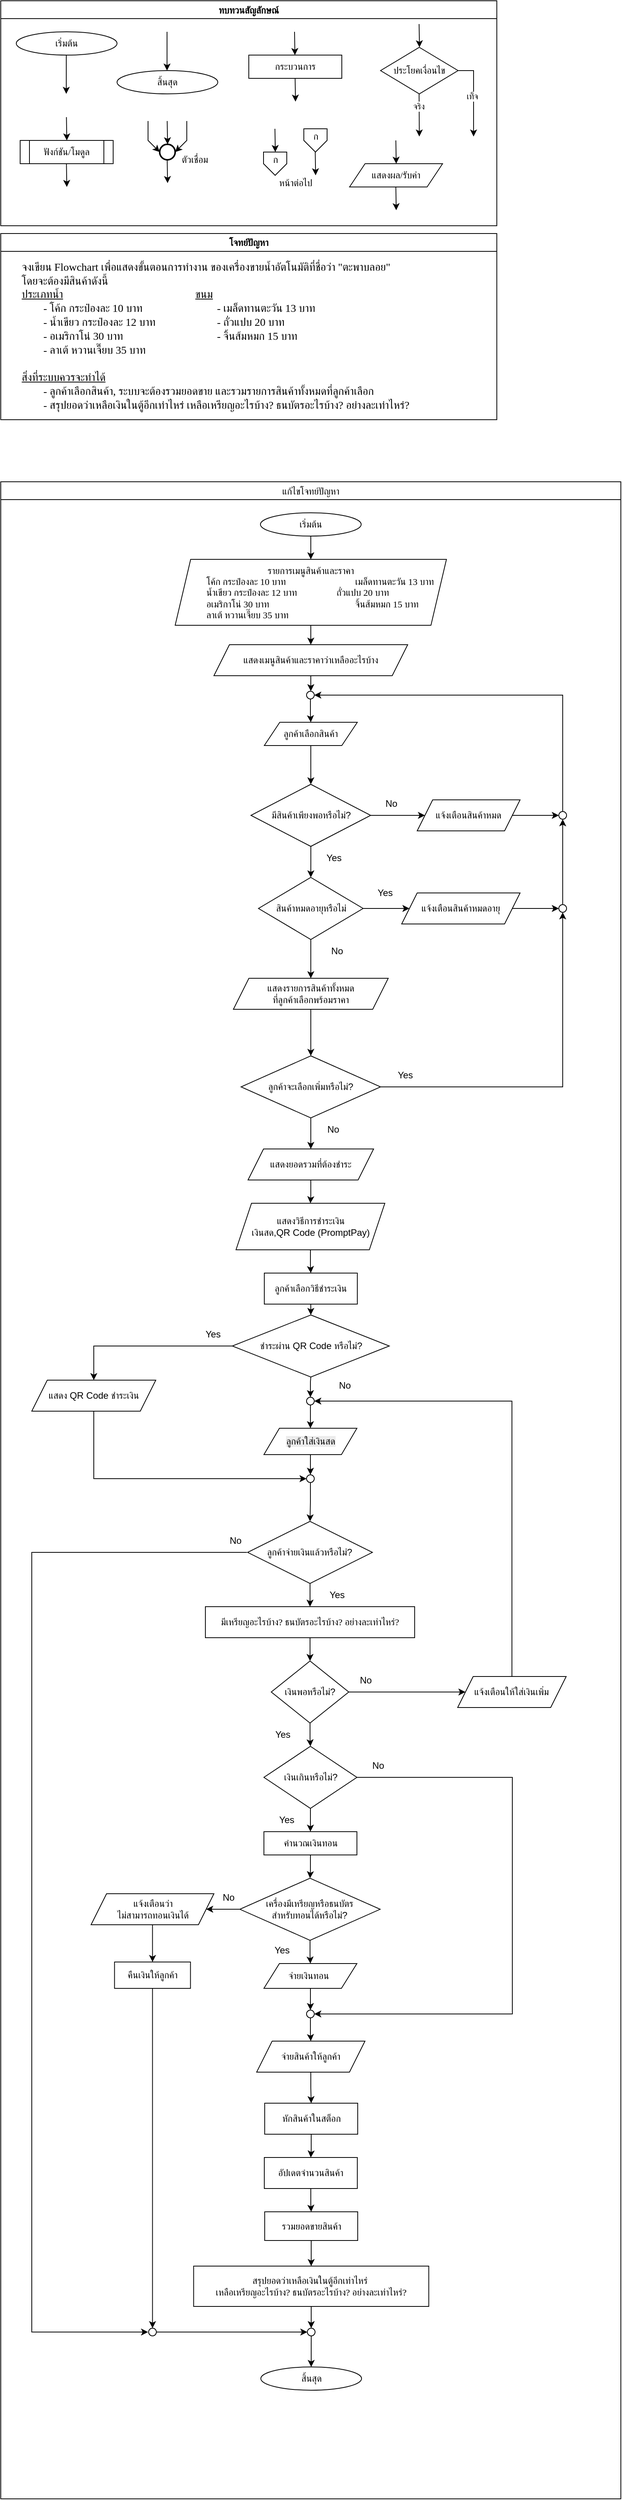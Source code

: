 <mxfile version="28.0.6">
  <diagram id="C5RBs43oDa-KdzZeNtuy" name="Page-1">
    <mxGraphModel dx="1021" dy="107" grid="1" gridSize="10" guides="1" tooltips="1" connect="1" arrows="1" fold="1" page="1" pageScale="1" pageWidth="827" pageHeight="1169" math="0" shadow="0">
      <root>
        <mxCell id="WIyWlLk6GJQsqaUBKTNV-0" />
        <mxCell id="WIyWlLk6GJQsqaUBKTNV-1" parent="WIyWlLk6GJQsqaUBKTNV-0" />
        <mxCell id="M7CGMbNuYNeq0SnUNNgH-6" value="ทบทวนสัญลักษณ์" style="swimlane;fontFamily=Sarabun;fontSource=https%3A%2F%2Ffonts.googleapis.com%2Fcss%3Ffamily%3DSarabun;" parent="WIyWlLk6GJQsqaUBKTNV-1" vertex="1">
          <mxGeometry x="-720" y="20" width="640" height="290" as="geometry" />
        </mxCell>
        <mxCell id="M7CGMbNuYNeq0SnUNNgH-2" value="&lt;font data-font-src=&quot;https://fonts.googleapis.com/css?family=Sarabun&quot; face=&quot;Sarabun&quot;&gt;เริ่มต้น&lt;/font&gt;" style="ellipse;whiteSpace=wrap;html=1;" parent="M7CGMbNuYNeq0SnUNNgH-6" vertex="1">
          <mxGeometry x="20" y="40" width="130" height="30" as="geometry" />
        </mxCell>
        <mxCell id="M7CGMbNuYNeq0SnUNNgH-5" value="" style="endArrow=classic;html=1;rounded=0;" parent="M7CGMbNuYNeq0SnUNNgH-6" edge="1">
          <mxGeometry width="50" height="50" relative="1" as="geometry">
            <mxPoint x="84.5" y="70" as="sourcePoint" />
            <mxPoint x="84.5" y="120" as="targetPoint" />
          </mxGeometry>
        </mxCell>
        <mxCell id="M7CGMbNuYNeq0SnUNNgH-3" value="&lt;font face=&quot;Sarabun&quot;&gt;สิ้นสุด&lt;/font&gt;" style="ellipse;whiteSpace=wrap;html=1;" parent="M7CGMbNuYNeq0SnUNNgH-6" vertex="1">
          <mxGeometry x="150" y="90" width="130" height="30" as="geometry" />
        </mxCell>
        <mxCell id="M7CGMbNuYNeq0SnUNNgH-4" value="" style="endArrow=classic;html=1;rounded=0;" parent="M7CGMbNuYNeq0SnUNNgH-6" edge="1">
          <mxGeometry width="50" height="50" relative="1" as="geometry">
            <mxPoint x="214.5" y="40" as="sourcePoint" />
            <mxPoint x="214.5" y="90" as="targetPoint" />
          </mxGeometry>
        </mxCell>
        <mxCell id="mvioNwK95yMqdUQ73LqQ-0" value="กระบวนการ" style="rounded=0;whiteSpace=wrap;html=1;fontFamily=Sarabun;fontSource=https%3A%2F%2Ffonts.googleapis.com%2Fcss%3Ffamily%3DSarabun;" parent="M7CGMbNuYNeq0SnUNNgH-6" vertex="1">
          <mxGeometry x="320" y="70" width="120" height="30" as="geometry" />
        </mxCell>
        <mxCell id="mvioNwK95yMqdUQ73LqQ-1" value="" style="endArrow=classic;html=1;rounded=0;" parent="M7CGMbNuYNeq0SnUNNgH-6" edge="1">
          <mxGeometry width="50" height="50" relative="1" as="geometry">
            <mxPoint x="379" y="40" as="sourcePoint" />
            <mxPoint x="379.5" y="70" as="targetPoint" />
          </mxGeometry>
        </mxCell>
        <mxCell id="mvioNwK95yMqdUQ73LqQ-2" value="" style="endArrow=classic;html=1;rounded=0;" parent="M7CGMbNuYNeq0SnUNNgH-6" edge="1">
          <mxGeometry width="50" height="50" relative="1" as="geometry">
            <mxPoint x="379.75" y="100" as="sourcePoint" />
            <mxPoint x="380.25" y="130" as="targetPoint" />
          </mxGeometry>
        </mxCell>
        <mxCell id="mvioNwK95yMqdUQ73LqQ-3" value="ประโยคเงื่อนไข" style="rhombus;whiteSpace=wrap;html=1;fontFamily=Sarabun;fontSource=https%3A%2F%2Ffonts.googleapis.com%2Fcss%3Ffamily%3DSarabun;" parent="M7CGMbNuYNeq0SnUNNgH-6" vertex="1">
          <mxGeometry x="490" y="60" width="100" height="60" as="geometry" />
        </mxCell>
        <mxCell id="mvioNwK95yMqdUQ73LqQ-4" value="" style="endArrow=classic;html=1;rounded=0;" parent="M7CGMbNuYNeq0SnUNNgH-6" edge="1">
          <mxGeometry width="50" height="50" relative="1" as="geometry">
            <mxPoint x="539.71" y="30" as="sourcePoint" />
            <mxPoint x="540.21" y="60" as="targetPoint" />
          </mxGeometry>
        </mxCell>
        <mxCell id="mvioNwK95yMqdUQ73LqQ-5" value="" style="endArrow=classic;html=1;rounded=0;" parent="M7CGMbNuYNeq0SnUNNgH-6" edge="1">
          <mxGeometry width="50" height="50" relative="1" as="geometry">
            <mxPoint x="539.71" y="120" as="sourcePoint" />
            <mxPoint x="540" y="175" as="targetPoint" />
          </mxGeometry>
        </mxCell>
        <mxCell id="mvioNwK95yMqdUQ73LqQ-7" value="จริง" style="edgeLabel;html=1;align=center;verticalAlign=middle;resizable=0;points=[];fontFamily=Sarabun;fontSource=https%3A%2F%2Ffonts.googleapis.com%2Fcss%3Ffamily%3DSarabun;" parent="mvioNwK95yMqdUQ73LqQ-5" vertex="1" connectable="0">
          <mxGeometry x="-0.414" y="-1" relative="1" as="geometry">
            <mxPoint as="offset" />
          </mxGeometry>
        </mxCell>
        <mxCell id="mvioNwK95yMqdUQ73LqQ-6" value="" style="endArrow=classic;html=1;rounded=0;exitX=1;exitY=0.5;exitDx=0;exitDy=0;" parent="M7CGMbNuYNeq0SnUNNgH-6" source="mvioNwK95yMqdUQ73LqQ-3" edge="1">
          <mxGeometry width="50" height="50" relative="1" as="geometry">
            <mxPoint x="620" y="95" as="sourcePoint" />
            <mxPoint x="610" y="175" as="targetPoint" />
            <Array as="points">
              <mxPoint x="610" y="90" />
            </Array>
          </mxGeometry>
        </mxCell>
        <mxCell id="mvioNwK95yMqdUQ73LqQ-8" value="&lt;font data-font-src=&quot;https://fonts.googleapis.com/css?family=Sarabun&quot; face=&quot;Sarabun&quot;&gt;เท็จ&lt;/font&gt;" style="edgeLabel;html=1;align=center;verticalAlign=middle;resizable=0;points=[];" parent="mvioNwK95yMqdUQ73LqQ-6" vertex="1" connectable="0">
          <mxGeometry x="-0.002" y="-2" relative="1" as="geometry">
            <mxPoint as="offset" />
          </mxGeometry>
        </mxCell>
        <mxCell id="mvioNwK95yMqdUQ73LqQ-9" value="&lt;font data-font-src=&quot;https://fonts.googleapis.com/css?family=Sarabun&quot; face=&quot;Sarabun&quot;&gt;ฟังก์ชัน/โมดูล&lt;/font&gt;" style="shape=process;whiteSpace=wrap;html=1;backgroundOutline=1;" parent="M7CGMbNuYNeq0SnUNNgH-6" vertex="1">
          <mxGeometry x="25" y="180" width="120" height="30" as="geometry" />
        </mxCell>
        <mxCell id="mvioNwK95yMqdUQ73LqQ-11" value="" style="endArrow=classic;html=1;rounded=0;" parent="M7CGMbNuYNeq0SnUNNgH-6" edge="1">
          <mxGeometry width="50" height="50" relative="1" as="geometry">
            <mxPoint x="84.71" y="150" as="sourcePoint" />
            <mxPoint x="85.21" y="180" as="targetPoint" />
          </mxGeometry>
        </mxCell>
        <mxCell id="mvioNwK95yMqdUQ73LqQ-12" value="" style="endArrow=classic;html=1;rounded=0;" parent="M7CGMbNuYNeq0SnUNNgH-6" edge="1">
          <mxGeometry width="50" height="50" relative="1" as="geometry">
            <mxPoint x="84.71" y="210" as="sourcePoint" />
            <mxPoint x="85.21" y="240" as="targetPoint" />
          </mxGeometry>
        </mxCell>
        <mxCell id="mvioNwK95yMqdUQ73LqQ-13" value="" style="strokeWidth=2;html=1;shape=mxgraph.flowchart.start_2;whiteSpace=wrap;" parent="M7CGMbNuYNeq0SnUNNgH-6" vertex="1">
          <mxGeometry x="205" y="185" width="20" height="20" as="geometry" />
        </mxCell>
        <mxCell id="mvioNwK95yMqdUQ73LqQ-16" value="" style="endArrow=classic;html=1;rounded=0;" parent="M7CGMbNuYNeq0SnUNNgH-6" edge="1">
          <mxGeometry width="50" height="50" relative="1" as="geometry">
            <mxPoint x="214.71" y="155" as="sourcePoint" />
            <mxPoint x="215.21" y="185" as="targetPoint" />
          </mxGeometry>
        </mxCell>
        <mxCell id="mvioNwK95yMqdUQ73LqQ-17" value="" style="endArrow=classic;html=1;rounded=0;entryX=0;entryY=0.5;entryDx=0;entryDy=0;entryPerimeter=0;" parent="M7CGMbNuYNeq0SnUNNgH-6" target="mvioNwK95yMqdUQ73LqQ-13" edge="1">
          <mxGeometry width="50" height="50" relative="1" as="geometry">
            <mxPoint x="190.0" y="155" as="sourcePoint" />
            <mxPoint x="190.5" y="185" as="targetPoint" />
            <Array as="points">
              <mxPoint x="190" y="180" />
            </Array>
          </mxGeometry>
        </mxCell>
        <mxCell id="mvioNwK95yMqdUQ73LqQ-18" value="" style="endArrow=classic;html=1;rounded=0;entryX=1;entryY=0.5;entryDx=0;entryDy=0;entryPerimeter=0;" parent="M7CGMbNuYNeq0SnUNNgH-6" target="mvioNwK95yMqdUQ73LqQ-13" edge="1">
          <mxGeometry width="50" height="50" relative="1" as="geometry">
            <mxPoint x="240.0" y="155" as="sourcePoint" />
            <mxPoint x="240.5" y="185" as="targetPoint" />
            <Array as="points">
              <mxPoint x="240" y="180" />
            </Array>
          </mxGeometry>
        </mxCell>
        <mxCell id="mvioNwK95yMqdUQ73LqQ-19" value="" style="endArrow=classic;html=1;rounded=0;" parent="M7CGMbNuYNeq0SnUNNgH-6" edge="1">
          <mxGeometry width="50" height="50" relative="1" as="geometry">
            <mxPoint x="214.71" y="205" as="sourcePoint" />
            <mxPoint x="215.21" y="235" as="targetPoint" />
          </mxGeometry>
        </mxCell>
        <mxCell id="mvioNwK95yMqdUQ73LqQ-20" value="&lt;font data-font-src=&quot;https://fonts.googleapis.com/css?family=Sarabun&quot; face=&quot;Sarabun&quot;&gt;ตัวเชื่อม&lt;/font&gt;" style="text;html=1;align=center;verticalAlign=middle;resizable=0;points=[];autosize=1;strokeColor=none;fillColor=none;" parent="M7CGMbNuYNeq0SnUNNgH-6" vertex="1">
          <mxGeometry x="220" y="190" width="60" height="30" as="geometry" />
        </mxCell>
        <mxCell id="mvioNwK95yMqdUQ73LqQ-25" value="" style="endArrow=classic;html=1;rounded=0;" parent="M7CGMbNuYNeq0SnUNNgH-6" edge="1">
          <mxGeometry width="50" height="50" relative="1" as="geometry">
            <mxPoint x="353.71" y="165" as="sourcePoint" />
            <mxPoint x="354.21" y="195" as="targetPoint" />
          </mxGeometry>
        </mxCell>
        <mxCell id="mvioNwK95yMqdUQ73LqQ-21" value="" style="verticalLabelPosition=bottom;verticalAlign=top;html=1;shape=offPageConnector;rounded=0;size=0.5;" parent="M7CGMbNuYNeq0SnUNNgH-6" vertex="1">
          <mxGeometry x="339" y="195" width="30" height="30" as="geometry" />
        </mxCell>
        <mxCell id="mvioNwK95yMqdUQ73LqQ-26" value="" style="endArrow=classic;html=1;rounded=0;" parent="M7CGMbNuYNeq0SnUNNgH-6" edge="1">
          <mxGeometry width="50" height="50" relative="1" as="geometry">
            <mxPoint x="405.71" y="195" as="sourcePoint" />
            <mxPoint x="406.21" y="225" as="targetPoint" />
          </mxGeometry>
        </mxCell>
        <mxCell id="mvioNwK95yMqdUQ73LqQ-27" value="" style="verticalLabelPosition=bottom;verticalAlign=top;html=1;shape=offPageConnector;rounded=0;size=0.5;" parent="M7CGMbNuYNeq0SnUNNgH-6" vertex="1">
          <mxGeometry x="391" y="165" width="30" height="30" as="geometry" />
        </mxCell>
        <mxCell id="mvioNwK95yMqdUQ73LqQ-28" value="หน้าต่อไป" style="text;html=1;align=center;verticalAlign=middle;resizable=0;points=[];autosize=1;strokeColor=none;fillColor=none;fontFamily=Sarabun;fontSource=https%3A%2F%2Ffonts.googleapis.com%2Fcss%3Ffamily%3DSarabun;" parent="M7CGMbNuYNeq0SnUNNgH-6" vertex="1">
          <mxGeometry x="345" y="220" width="70" height="30" as="geometry" />
        </mxCell>
        <mxCell id="mvioNwK95yMqdUQ73LqQ-29" value="ก" style="text;html=1;align=center;verticalAlign=middle;resizable=0;points=[];autosize=1;strokeColor=none;fillColor=none;fontFamily=Sarabun;fontSource=https%3A%2F%2Ffonts.googleapis.com%2Fcss%3Ffamily%3DSarabun;" parent="M7CGMbNuYNeq0SnUNNgH-6" vertex="1">
          <mxGeometry x="339" y="190" width="30" height="30" as="geometry" />
        </mxCell>
        <mxCell id="mvioNwK95yMqdUQ73LqQ-30" value="ก" style="text;html=1;align=center;verticalAlign=middle;resizable=0;points=[];autosize=1;strokeColor=none;fillColor=none;fontFamily=Sarabun;fontSource=https%3A%2F%2Ffonts.googleapis.com%2Fcss%3Ffamily%3DSarabun;" parent="M7CGMbNuYNeq0SnUNNgH-6" vertex="1">
          <mxGeometry x="391" y="160" width="30" height="30" as="geometry" />
        </mxCell>
        <mxCell id="mvioNwK95yMqdUQ73LqQ-32" value="แสดงผล/รับค่า" style="shape=parallelogram;perimeter=parallelogramPerimeter;whiteSpace=wrap;html=1;fixedSize=1;fontFamily=Sarabun;fontSource=https%3A%2F%2Ffonts.googleapis.com%2Fcss%3Ffamily%3DSarabun;" parent="M7CGMbNuYNeq0SnUNNgH-6" vertex="1">
          <mxGeometry x="450" y="210" width="120" height="30" as="geometry" />
        </mxCell>
        <mxCell id="mvioNwK95yMqdUQ73LqQ-33" value="" style="endArrow=classic;html=1;rounded=0;" parent="M7CGMbNuYNeq0SnUNNgH-6" edge="1">
          <mxGeometry width="50" height="50" relative="1" as="geometry">
            <mxPoint x="509.71" y="180" as="sourcePoint" />
            <mxPoint x="510.21" y="210" as="targetPoint" />
          </mxGeometry>
        </mxCell>
        <mxCell id="mvioNwK95yMqdUQ73LqQ-34" value="" style="endArrow=classic;html=1;rounded=0;" parent="M7CGMbNuYNeq0SnUNNgH-6" edge="1">
          <mxGeometry width="50" height="50" relative="1" as="geometry">
            <mxPoint x="509.71" y="240" as="sourcePoint" />
            <mxPoint x="510.21" y="270" as="targetPoint" />
          </mxGeometry>
        </mxCell>
        <mxCell id="mvioNwK95yMqdUQ73LqQ-36" value="แก้ไขโจทย์ปัญหา" style="swimlane;fontFamily=Sarabun;fontSource=https%3A%2F%2Ffonts.googleapis.com%2Fcss%3Ffamily%3DSarabun;align=center;fontStyle=0" parent="WIyWlLk6GJQsqaUBKTNV-1" vertex="1">
          <mxGeometry x="-720" y="640" width="800" height="2600" as="geometry" />
        </mxCell>
        <mxCell id="YSKUlMTrCHVZmDdGb3bU-21" value="" style="edgeStyle=orthogonalEdgeStyle;rounded=0;orthogonalLoop=1;jettySize=auto;html=1;" edge="1" parent="mvioNwK95yMqdUQ73LqQ-36" source="mvioNwK95yMqdUQ73LqQ-35" target="1H6lGm5cBzu2rJrn3gc6-85">
          <mxGeometry relative="1" as="geometry" />
        </mxCell>
        <mxCell id="mvioNwK95yMqdUQ73LqQ-35" value="&lt;font data-font-src=&quot;https://fonts.googleapis.com/css?family=Sarabun&quot; face=&quot;Sarabun&quot;&gt;เริ่มต้น&lt;/font&gt;" style="ellipse;whiteSpace=wrap;html=1;" parent="mvioNwK95yMqdUQ73LqQ-36" vertex="1">
          <mxGeometry x="335" y="40" width="130" height="30" as="geometry" />
        </mxCell>
        <mxCell id="mvioNwK95yMqdUQ73LqQ-69" value="&lt;font face=&quot;Sarabun&quot;&gt;สิ้นสุด&lt;/font&gt;" style="ellipse;whiteSpace=wrap;html=1;" parent="mvioNwK95yMqdUQ73LqQ-36" vertex="1">
          <mxGeometry x="335.51" y="2430" width="130" height="30" as="geometry" />
        </mxCell>
        <mxCell id="YSKUlMTrCHVZmDdGb3bU-114" value="" style="edgeStyle=orthogonalEdgeStyle;rounded=0;orthogonalLoop=1;jettySize=auto;html=1;" edge="1" parent="mvioNwK95yMqdUQ73LqQ-36" source="1H6lGm5cBzu2rJrn3gc6-22" target="YSKUlMTrCHVZmDdGb3bU-113">
          <mxGeometry relative="1" as="geometry" />
        </mxCell>
        <mxCell id="YSKUlMTrCHVZmDdGb3bU-152" style="edgeStyle=orthogonalEdgeStyle;rounded=0;orthogonalLoop=1;jettySize=auto;html=1;" edge="1" parent="mvioNwK95yMqdUQ73LqQ-36" source="1H6lGm5cBzu2rJrn3gc6-22" target="YSKUlMTrCHVZmDdGb3bU-148">
          <mxGeometry relative="1" as="geometry">
            <mxPoint x="730" y="560" as="targetPoint" />
            <Array as="points">
              <mxPoint x="725" y="780" />
            </Array>
          </mxGeometry>
        </mxCell>
        <mxCell id="1H6lGm5cBzu2rJrn3gc6-22" value="ลูกค้าจะเลือกเพิ่มหรือไม่?" style="rhombus;whiteSpace=wrap;html=1;" parent="mvioNwK95yMqdUQ73LqQ-36" vertex="1">
          <mxGeometry x="310" y="740" width="180" height="80" as="geometry" />
        </mxCell>
        <mxCell id="1H6lGm5cBzu2rJrn3gc6-33" style="edgeStyle=orthogonalEdgeStyle;rounded=0;orthogonalLoop=1;jettySize=auto;html=1;exitX=0.5;exitY=1;exitDx=0;exitDy=0;" parent="mvioNwK95yMqdUQ73LqQ-36" edge="1">
          <mxGeometry relative="1" as="geometry">
            <mxPoint x="297.5" y="795" as="sourcePoint" />
            <mxPoint x="297.5" y="795" as="targetPoint" />
          </mxGeometry>
        </mxCell>
        <mxCell id="YSKUlMTrCHVZmDdGb3bU-22" value="" style="edgeStyle=orthogonalEdgeStyle;rounded=0;orthogonalLoop=1;jettySize=auto;html=1;" edge="1" parent="mvioNwK95yMqdUQ73LqQ-36" source="1H6lGm5cBzu2rJrn3gc6-85" target="YSKUlMTrCHVZmDdGb3bU-20">
          <mxGeometry relative="1" as="geometry" />
        </mxCell>
        <mxCell id="1H6lGm5cBzu2rJrn3gc6-85" value="&lt;div&gt;&lt;span style=&quot;background-color: transparent; color: light-dark(rgb(0, 0, 0), rgb(255, 255, 255));&quot;&gt;รายการเมนูสินค้าและราคา&lt;/span&gt;&lt;/div&gt;&lt;div&gt;&lt;span style=&quot;font-family: Sarabun; text-align: left; white-space: pre;&quot;&gt;&lt;div style=&quot;text-align: justify;&quot;&gt;&lt;span style=&quot;background-color: transparent; color: light-dark(rgb(0, 0, 0), rgb(255, 255, 255));&quot;&gt;&#x9;&lt;/span&gt;&lt;span style=&quot;background-color: transparent; color: light-dark(rgb(0, 0, 0), rgb(255, 255, 255)); white-space-collapse: collapse;&quot;&gt;โค้ก กระป๋องละ 10 บาท&lt;/span&gt;&lt;span style=&quot;background-color: transparent; color: light-dark(rgb(0, 0, 0), rgb(255, 255, 255));&quot;&gt;&#x9;&lt;/span&gt;&lt;span style=&quot;background-color: transparent; color: light-dark(rgb(0, 0, 0), rgb(255, 255, 255));&quot;&gt;&#x9;&lt;/span&gt;&lt;span style=&quot;background-color: transparent; color: light-dark(rgb(0, 0, 0), rgb(255, 255, 255));&quot;&gt;&#x9;&lt;/span&gt;&lt;span style=&quot;background-color: transparent; color: light-dark(rgb(0, 0, 0), rgb(255, 255, 255));&quot;&gt;&#x9;&lt;/span&gt;&lt;span style=&quot;background-color: transparent; color: light-dark(rgb(0, 0, 0), rgb(255, 255, 255)); white-space-collapse: collapse;&quot;&gt;เมล็ดทานตะวัน 13 บาท&lt;/span&gt;&lt;/div&gt;&lt;/span&gt;&lt;span style=&quot;font-family: Sarabun; text-align: left; white-space: pre;&quot;&gt;&lt;div style=&quot;text-align: justify;&quot;&gt;&lt;span style=&quot;background-color: transparent; color: light-dark(rgb(0, 0, 0), rgb(255, 255, 255));&quot;&gt;&#x9;&lt;/span&gt;&lt;span style=&quot;background-color: transparent; color: light-dark(rgb(0, 0, 0), rgb(255, 255, 255)); white-space-collapse: collapse;&quot;&gt;น้ำเขียว กระป๋องละ 12 บาท&lt;/span&gt;&lt;span style=&quot;background-color: transparent; color: light-dark(rgb(0, 0, 0), rgb(255, 255, 255));&quot;&gt;&#x9;&lt;/span&gt;&lt;span style=&quot;background-color: transparent; color: light-dark(rgb(0, 0, 0), rgb(255, 255, 255));&quot;&gt;&#x9;&lt;/span&gt;&lt;span style=&quot;background-color: transparent; color: light-dark(rgb(0, 0, 0), rgb(255, 255, 255));&quot;&gt;&#x9;&lt;/span&gt;&lt;span style=&quot;background-color: transparent; color: light-dark(rgb(0, 0, 0), rgb(255, 255, 255)); white-space-collapse: collapse;&quot;&gt;ถั่วแปบ 20 บาท&lt;/span&gt;&lt;/div&gt;&lt;/span&gt;&lt;span style=&quot;font-family: Sarabun; text-align: left; white-space: pre;&quot;&gt;&lt;div style=&quot;text-align: justify;&quot;&gt;&lt;span style=&quot;background-color: transparent; color: light-dark(rgb(0, 0, 0), rgb(255, 255, 255));&quot;&gt;&#x9;&lt;/span&gt;&lt;span style=&quot;background-color: transparent; color: light-dark(rgb(0, 0, 0), rgb(255, 255, 255)); white-space-collapse: collapse;&quot;&gt;อเมริกาโน่ 30 บาท&lt;/span&gt;&lt;span style=&quot;background-color: transparent; color: light-dark(rgb(0, 0, 0), rgb(255, 255, 255));&quot;&gt;&#x9;&lt;/span&gt;&lt;span style=&quot;background-color: transparent; color: light-dark(rgb(0, 0, 0), rgb(255, 255, 255));&quot;&gt;&#x9;&lt;/span&gt;&lt;span style=&quot;background-color: transparent; color: light-dark(rgb(0, 0, 0), rgb(255, 255, 255));&quot;&gt;&#x9;&lt;/span&gt;&lt;span style=&quot;background-color: transparent; color: light-dark(rgb(0, 0, 0), rgb(255, 255, 255));&quot;&gt;&#x9;&lt;/span&gt;&lt;span style=&quot;background-color: transparent; color: light-dark(rgb(0, 0, 0), rgb(255, 255, 255));&quot;&gt;&#x9;&lt;/span&gt;&lt;span style=&quot;background-color: transparent; color: light-dark(rgb(0, 0, 0), rgb(255, 255, 255)); white-space-collapse: collapse;&quot;&gt;จิ้นส้มหมก 15 บาท&lt;/span&gt;&lt;/div&gt;&lt;/span&gt;&lt;span style=&quot;font-family: Sarabun; text-align: left; white-space: pre;&quot;&gt;&lt;div style=&quot;text-align: justify;&quot;&gt;&lt;span style=&quot;background-color: transparent; color: light-dark(rgb(0, 0, 0), rgb(255, 255, 255));&quot;&gt;&#x9;&lt;/span&gt;&lt;span style=&quot;background-color: transparent; color: light-dark(rgb(0, 0, 0), rgb(255, 255, 255)); white-space-collapse: collapse;&quot;&gt;ลาเต้ หวานเจี๊ยบ 35 บาท&lt;/span&gt;&lt;span style=&quot;background-color: transparent; color: light-dark(rgb(0, 0, 0), rgb(255, 255, 255));&quot;&gt;&#x9;&lt;/span&gt;&lt;/div&gt;&lt;/span&gt;&lt;/div&gt;" style="shape=parallelogram;perimeter=parallelogramPerimeter;whiteSpace=wrap;html=1;fixedSize=1;" parent="mvioNwK95yMqdUQ73LqQ-36" vertex="1">
          <mxGeometry x="225" y="100" width="350" height="85" as="geometry" />
        </mxCell>
        <mxCell id="YSKUlMTrCHVZmDdGb3bU-24" value="" style="edgeStyle=orthogonalEdgeStyle;rounded=0;orthogonalLoop=1;jettySize=auto;html=1;" edge="1" parent="mvioNwK95yMqdUQ73LqQ-36" source="1H6lGm5cBzu2rJrn3gc6-92" target="YSKUlMTrCHVZmDdGb3bU-3">
          <mxGeometry relative="1" as="geometry" />
        </mxCell>
        <mxCell id="1H6lGm5cBzu2rJrn3gc6-92" value="ลูกค้าเลือกสินค้า" style="shape=parallelogram;perimeter=parallelogramPerimeter;whiteSpace=wrap;html=1;fixedSize=1;" parent="mvioNwK95yMqdUQ73LqQ-36" vertex="1">
          <mxGeometry x="340" y="310" width="120" height="30" as="geometry" />
        </mxCell>
        <mxCell id="YSKUlMTrCHVZmDdGb3bU-15" value="" style="edgeStyle=orthogonalEdgeStyle;rounded=0;orthogonalLoop=1;jettySize=auto;html=1;" edge="1" parent="mvioNwK95yMqdUQ73LqQ-36" source="YSKUlMTrCHVZmDdGb3bU-3" target="YSKUlMTrCHVZmDdGb3bU-10">
          <mxGeometry relative="1" as="geometry" />
        </mxCell>
        <mxCell id="YSKUlMTrCHVZmDdGb3bU-39" value="" style="edgeStyle=orthogonalEdgeStyle;rounded=0;orthogonalLoop=1;jettySize=auto;html=1;" edge="1" parent="mvioNwK95yMqdUQ73LqQ-36" source="YSKUlMTrCHVZmDdGb3bU-3" target="YSKUlMTrCHVZmDdGb3bU-28">
          <mxGeometry relative="1" as="geometry" />
        </mxCell>
        <mxCell id="YSKUlMTrCHVZmDdGb3bU-3" value="มีสินค้าเพียงพอหรือไม่?" style="rhombus;whiteSpace=wrap;html=1;" vertex="1" parent="mvioNwK95yMqdUQ73LqQ-36">
          <mxGeometry x="322.75" y="390" width="154.5" height="80" as="geometry" />
        </mxCell>
        <mxCell id="YSKUlMTrCHVZmDdGb3bU-6" value="Yes" style="text;html=1;align=center;verticalAlign=middle;whiteSpace=wrap;rounded=0;" vertex="1" parent="mvioNwK95yMqdUQ73LqQ-36">
          <mxGeometry x="400.01" y="470" width="60" height="30" as="geometry" />
        </mxCell>
        <mxCell id="YSKUlMTrCHVZmDdGb3bU-7" value="No" style="text;html=1;align=center;verticalAlign=middle;whiteSpace=wrap;rounded=0;" vertex="1" parent="mvioNwK95yMqdUQ73LqQ-36">
          <mxGeometry x="474.49" y="400" width="60" height="30" as="geometry" />
        </mxCell>
        <mxCell id="YSKUlMTrCHVZmDdGb3bU-10" value="แจ้งเตือนสินค้าหมด" style="shape=parallelogram;perimeter=parallelogramPerimeter;whiteSpace=wrap;html=1;fixedSize=1;" vertex="1" parent="mvioNwK95yMqdUQ73LqQ-36">
          <mxGeometry x="537.25" y="410" width="132.75" height="40" as="geometry" />
        </mxCell>
        <mxCell id="YSKUlMTrCHVZmDdGb3bU-128" value="" style="edgeStyle=orthogonalEdgeStyle;rounded=0;orthogonalLoop=1;jettySize=auto;html=1;entryX=0.5;entryY=0;entryDx=0;entryDy=0;" edge="1" parent="mvioNwK95yMqdUQ73LqQ-36" source="YSKUlMTrCHVZmDdGb3bU-17" target="1H6lGm5cBzu2rJrn3gc6-92">
          <mxGeometry relative="1" as="geometry" />
        </mxCell>
        <mxCell id="YSKUlMTrCHVZmDdGb3bU-17" value="" style="ellipse;whiteSpace=wrap;html=1;aspect=fixed;" vertex="1" parent="mvioNwK95yMqdUQ73LqQ-36">
          <mxGeometry x="394.49" y="270" width="10" height="10" as="geometry" />
        </mxCell>
        <mxCell id="YSKUlMTrCHVZmDdGb3bU-163" style="edgeStyle=orthogonalEdgeStyle;rounded=0;orthogonalLoop=1;jettySize=auto;html=1;entryX=0.5;entryY=0;entryDx=0;entryDy=0;" edge="1" parent="mvioNwK95yMqdUQ73LqQ-36" source="YSKUlMTrCHVZmDdGb3bU-20" target="YSKUlMTrCHVZmDdGb3bU-17">
          <mxGeometry relative="1" as="geometry" />
        </mxCell>
        <mxCell id="YSKUlMTrCHVZmDdGb3bU-20" value="แสดง&lt;span style=&quot;background-color: transparent; color: light-dark(rgb(0, 0, 0), rgb(255, 255, 255));&quot;&gt;เมนูสินค้าและราคา&lt;/span&gt;ว่าเหลืออะไรบ้าง" style="shape=parallelogram;perimeter=parallelogramPerimeter;whiteSpace=wrap;html=1;fixedSize=1;" vertex="1" parent="mvioNwK95yMqdUQ73LqQ-36">
          <mxGeometry x="275.01" y="210" width="250" height="40" as="geometry" />
        </mxCell>
        <mxCell id="YSKUlMTrCHVZmDdGb3bU-33" value="" style="edgeStyle=orthogonalEdgeStyle;rounded=0;orthogonalLoop=1;jettySize=auto;html=1;" edge="1" parent="mvioNwK95yMqdUQ73LqQ-36" source="YSKUlMTrCHVZmDdGb3bU-28" target="YSKUlMTrCHVZmDdGb3bU-30">
          <mxGeometry relative="1" as="geometry" />
        </mxCell>
        <mxCell id="YSKUlMTrCHVZmDdGb3bU-42" value="" style="edgeStyle=orthogonalEdgeStyle;rounded=0;orthogonalLoop=1;jettySize=auto;html=1;" edge="1" parent="mvioNwK95yMqdUQ73LqQ-36" source="YSKUlMTrCHVZmDdGb3bU-28" target="YSKUlMTrCHVZmDdGb3bU-41">
          <mxGeometry relative="1" as="geometry" />
        </mxCell>
        <mxCell id="YSKUlMTrCHVZmDdGb3bU-28" value="สินค้าหมดอายุหรือไม่" style="rhombus;whiteSpace=wrap;html=1;" vertex="1" parent="mvioNwK95yMqdUQ73LqQ-36">
          <mxGeometry x="332.5" y="510" width="135" height="80" as="geometry" />
        </mxCell>
        <mxCell id="YSKUlMTrCHVZmDdGb3bU-151" style="edgeStyle=orthogonalEdgeStyle;rounded=0;orthogonalLoop=1;jettySize=auto;html=1;entryX=0;entryY=0.5;entryDx=0;entryDy=0;" edge="1" parent="mvioNwK95yMqdUQ73LqQ-36" source="YSKUlMTrCHVZmDdGb3bU-30" target="YSKUlMTrCHVZmDdGb3bU-148">
          <mxGeometry relative="1" as="geometry" />
        </mxCell>
        <mxCell id="YSKUlMTrCHVZmDdGb3bU-30" value="แจ้งเตือนสินค้าหมดอายุ" style="shape=parallelogram;perimeter=parallelogramPerimeter;whiteSpace=wrap;html=1;fixedSize=1;" vertex="1" parent="mvioNwK95yMqdUQ73LqQ-36">
          <mxGeometry x="517.25" y="530" width="152.75" height="40" as="geometry" />
        </mxCell>
        <mxCell id="YSKUlMTrCHVZmDdGb3bU-44" value="" style="edgeStyle=orthogonalEdgeStyle;rounded=0;orthogonalLoop=1;jettySize=auto;html=1;" edge="1" parent="mvioNwK95yMqdUQ73LqQ-36" source="YSKUlMTrCHVZmDdGb3bU-41" target="1H6lGm5cBzu2rJrn3gc6-22">
          <mxGeometry relative="1" as="geometry" />
        </mxCell>
        <mxCell id="YSKUlMTrCHVZmDdGb3bU-41" value="แสดงรายการสินค้าทั้งหมด&lt;div&gt;ที่ลูกค้าเลือกพร้อมราคา&lt;/div&gt;" style="shape=parallelogram;perimeter=parallelogramPerimeter;whiteSpace=wrap;html=1;fixedSize=1;" vertex="1" parent="mvioNwK95yMqdUQ73LqQ-36">
          <mxGeometry x="300.13" y="640" width="199.75" height="40" as="geometry" />
        </mxCell>
        <mxCell id="YSKUlMTrCHVZmDdGb3bU-171" style="edgeStyle=orthogonalEdgeStyle;rounded=0;orthogonalLoop=1;jettySize=auto;html=1;exitX=0.5;exitY=1;exitDx=0;exitDy=0;entryX=0.5;entryY=0;entryDx=0;entryDy=0;" edge="1" parent="mvioNwK95yMqdUQ73LqQ-36" source="YSKUlMTrCHVZmDdGb3bU-48" target="YSKUlMTrCHVZmDdGb3bU-51">
          <mxGeometry relative="1" as="geometry" />
        </mxCell>
        <mxCell id="YSKUlMTrCHVZmDdGb3bU-48" value="ลูกค้าเลือกวิธีชำระเงิน" style="rounded=0;whiteSpace=wrap;html=1;" vertex="1" parent="mvioNwK95yMqdUQ73LqQ-36">
          <mxGeometry x="340.01" y="1020" width="120" height="40" as="geometry" />
        </mxCell>
        <mxCell id="YSKUlMTrCHVZmDdGb3bU-323" style="edgeStyle=orthogonalEdgeStyle;rounded=0;orthogonalLoop=1;jettySize=auto;html=1;entryX=0.5;entryY=0;entryDx=0;entryDy=0;" edge="1" parent="mvioNwK95yMqdUQ73LqQ-36" source="YSKUlMTrCHVZmDdGb3bU-50" target="YSKUlMTrCHVZmDdGb3bU-48">
          <mxGeometry relative="1" as="geometry" />
        </mxCell>
        <mxCell id="YSKUlMTrCHVZmDdGb3bU-50" value="แสดงวิธีการชำระเงิน&lt;br&gt;เงินสด,QR Code (PromptPay)" style="shape=parallelogram;perimeter=parallelogramPerimeter;whiteSpace=wrap;html=1;fixedSize=1;" vertex="1" parent="mvioNwK95yMqdUQ73LqQ-36">
          <mxGeometry x="303.5" y="930" width="192" height="60" as="geometry" />
        </mxCell>
        <mxCell id="YSKUlMTrCHVZmDdGb3bU-83" value="" style="edgeStyle=orthogonalEdgeStyle;rounded=0;orthogonalLoop=1;jettySize=auto;html=1;exitX=0;exitY=0.5;exitDx=0;exitDy=0;" edge="1" parent="mvioNwK95yMqdUQ73LqQ-36" source="YSKUlMTrCHVZmDdGb3bU-51" target="YSKUlMTrCHVZmDdGb3bU-54">
          <mxGeometry relative="1" as="geometry">
            <Array as="points">
              <mxPoint x="120" y="1114" />
            </Array>
          </mxGeometry>
        </mxCell>
        <mxCell id="YSKUlMTrCHVZmDdGb3bU-51" value="ชำระผ่าน QR Code หรือไม่?" style="rhombus;whiteSpace=wrap;html=1;" vertex="1" parent="mvioNwK95yMqdUQ73LqQ-36">
          <mxGeometry x="298.75" y="1074" width="202.5" height="80" as="geometry" />
        </mxCell>
        <mxCell id="YSKUlMTrCHVZmDdGb3bU-191" style="edgeStyle=orthogonalEdgeStyle;rounded=0;orthogonalLoop=1;jettySize=auto;html=1;exitX=0.5;exitY=1;exitDx=0;exitDy=0;entryX=0;entryY=0.5;entryDx=0;entryDy=0;" edge="1" parent="mvioNwK95yMqdUQ73LqQ-36" source="YSKUlMTrCHVZmDdGb3bU-54" target="YSKUlMTrCHVZmDdGb3bU-164">
          <mxGeometry relative="1" as="geometry">
            <mxPoint x="310" y="1290" as="targetPoint" />
            <Array as="points">
              <mxPoint x="120" y="1285" />
            </Array>
          </mxGeometry>
        </mxCell>
        <mxCell id="YSKUlMTrCHVZmDdGb3bU-54" value="แสดง&amp;nbsp;QR Code ชำระเงิน" style="shape=parallelogram;perimeter=parallelogramPerimeter;whiteSpace=wrap;html=1;fixedSize=1;" vertex="1" parent="mvioNwK95yMqdUQ73LqQ-36">
          <mxGeometry x="40" y="1158" width="160" height="40" as="geometry" />
        </mxCell>
        <mxCell id="YSKUlMTrCHVZmDdGb3bU-318" style="edgeStyle=orthogonalEdgeStyle;rounded=0;orthogonalLoop=1;jettySize=auto;html=1;" edge="1" parent="mvioNwK95yMqdUQ73LqQ-36" source="YSKUlMTrCHVZmDdGb3bU-59">
          <mxGeometry relative="1" as="geometry">
            <mxPoint x="398.98" y="1450" as="targetPoint" />
          </mxGeometry>
        </mxCell>
        <mxCell id="YSKUlMTrCHVZmDdGb3bU-319" style="edgeStyle=orthogonalEdgeStyle;rounded=0;orthogonalLoop=1;jettySize=auto;html=1;exitX=0.75;exitY=1;exitDx=0;exitDy=0;" edge="1" parent="mvioNwK95yMqdUQ73LqQ-36" source="YSKUlMTrCHVZmDdGb3bU-194">
          <mxGeometry relative="1" as="geometry">
            <mxPoint x="190" y="2385" as="targetPoint" />
            <mxPoint x="308.479" y="1380.034" as="sourcePoint" />
            <Array as="points">
              <mxPoint x="40" y="1380" />
              <mxPoint x="40" y="2385" />
            </Array>
          </mxGeometry>
        </mxCell>
        <mxCell id="YSKUlMTrCHVZmDdGb3bU-59" value="ลูกค้าจ่ายเงินแล้วหรือไม่?" style="rhombus;whiteSpace=wrap;html=1;" vertex="1" parent="mvioNwK95yMqdUQ73LqQ-36">
          <mxGeometry x="318.48" y="1340.02" width="161" height="80" as="geometry" />
        </mxCell>
        <mxCell id="YSKUlMTrCHVZmDdGb3bU-81" style="edgeStyle=orthogonalEdgeStyle;rounded=0;orthogonalLoop=1;jettySize=auto;html=1;entryX=0;entryY=0.5;entryDx=0;entryDy=0;" edge="1" parent="mvioNwK95yMqdUQ73LqQ-36" source="YSKUlMTrCHVZmDdGb3bU-71" target="YSKUlMTrCHVZmDdGb3bU-80">
          <mxGeometry relative="1" as="geometry" />
        </mxCell>
        <mxCell id="YSKUlMTrCHVZmDdGb3bU-88" value="" style="edgeStyle=orthogonalEdgeStyle;rounded=0;orthogonalLoop=1;jettySize=auto;html=1;" edge="1" parent="mvioNwK95yMqdUQ73LqQ-36" source="YSKUlMTrCHVZmDdGb3bU-71" target="YSKUlMTrCHVZmDdGb3bU-72">
          <mxGeometry relative="1" as="geometry" />
        </mxCell>
        <mxCell id="YSKUlMTrCHVZmDdGb3bU-71" value="เงินพอหรือไม่?" style="rhombus;whiteSpace=wrap;html=1;" vertex="1" parent="mvioNwK95yMqdUQ73LqQ-36">
          <mxGeometry x="348.98" y="1520.02" width="100" height="80" as="geometry" />
        </mxCell>
        <mxCell id="YSKUlMTrCHVZmDdGb3bU-86" style="edgeStyle=orthogonalEdgeStyle;rounded=0;orthogonalLoop=1;jettySize=auto;html=1;exitX=1;exitY=0.5;exitDx=0;exitDy=0;entryX=1;entryY=0.5;entryDx=0;entryDy=0;" edge="1" parent="mvioNwK95yMqdUQ73LqQ-36" source="YSKUlMTrCHVZmDdGb3bU-72" target="YSKUlMTrCHVZmDdGb3bU-203">
          <mxGeometry relative="1" as="geometry">
            <mxPoint x="660" y="2000" as="targetPoint" />
            <mxPoint x="470" y="1630" as="sourcePoint" />
            <Array as="points">
              <mxPoint x="660" y="1670" />
              <mxPoint x="660" y="1975" />
            </Array>
          </mxGeometry>
        </mxCell>
        <mxCell id="YSKUlMTrCHVZmDdGb3bU-110" value="" style="edgeStyle=orthogonalEdgeStyle;rounded=0;orthogonalLoop=1;jettySize=auto;html=1;" edge="1" parent="mvioNwK95yMqdUQ73LqQ-36" source="YSKUlMTrCHVZmDdGb3bU-72" target="YSKUlMTrCHVZmDdGb3bU-74">
          <mxGeometry relative="1" as="geometry" />
        </mxCell>
        <mxCell id="YSKUlMTrCHVZmDdGb3bU-72" value="เงินเกินหรือไม่?" style="rhombus;whiteSpace=wrap;html=1;" vertex="1" parent="mvioNwK95yMqdUQ73LqQ-36">
          <mxGeometry x="339.5" y="1630.02" width="120" height="80" as="geometry" />
        </mxCell>
        <mxCell id="YSKUlMTrCHVZmDdGb3bU-118" value="" style="edgeStyle=orthogonalEdgeStyle;rounded=0;orthogonalLoop=1;jettySize=auto;html=1;" edge="1" parent="mvioNwK95yMqdUQ73LqQ-36" source="YSKUlMTrCHVZmDdGb3bU-74" target="YSKUlMTrCHVZmDdGb3bU-117">
          <mxGeometry relative="1" as="geometry" />
        </mxCell>
        <mxCell id="YSKUlMTrCHVZmDdGb3bU-74" value="คำนวณเงินทอน" style="rounded=0;whiteSpace=wrap;html=1;" vertex="1" parent="mvioNwK95yMqdUQ73LqQ-36">
          <mxGeometry x="339.5" y="1740.02" width="120" height="30" as="geometry" />
        </mxCell>
        <mxCell id="YSKUlMTrCHVZmDdGb3bU-192" style="edgeStyle=orthogonalEdgeStyle;rounded=0;orthogonalLoop=1;jettySize=auto;html=1;exitX=0.5;exitY=0;exitDx=0;exitDy=0;entryX=1;entryY=0.5;entryDx=0;entryDy=0;" edge="1" parent="mvioNwK95yMqdUQ73LqQ-36" source="YSKUlMTrCHVZmDdGb3bU-80" target="YSKUlMTrCHVZmDdGb3bU-172">
          <mxGeometry relative="1" as="geometry">
            <mxPoint x="540" y="1180" as="targetPoint" />
            <Array as="points">
              <mxPoint x="660" y="1185" />
            </Array>
          </mxGeometry>
        </mxCell>
        <mxCell id="YSKUlMTrCHVZmDdGb3bU-80" value="แจ้งเตือนให้ใส่เงินเพิ่ม" style="shape=parallelogram;perimeter=parallelogramPerimeter;whiteSpace=wrap;html=1;fixedSize=1;" vertex="1" parent="mvioNwK95yMqdUQ73LqQ-36">
          <mxGeometry x="589.49" y="1540.02" width="140" height="40" as="geometry" />
        </mxCell>
        <mxCell id="YSKUlMTrCHVZmDdGb3bU-204" style="edgeStyle=orthogonalEdgeStyle;rounded=0;orthogonalLoop=1;jettySize=auto;html=1;entryX=0.5;entryY=0;entryDx=0;entryDy=0;" edge="1" parent="mvioNwK95yMqdUQ73LqQ-36" source="YSKUlMTrCHVZmDdGb3bU-89" target="YSKUlMTrCHVZmDdGb3bU-203">
          <mxGeometry relative="1" as="geometry" />
        </mxCell>
        <mxCell id="YSKUlMTrCHVZmDdGb3bU-89" value="จ่ายเงินทอน&amp;nbsp;" style="shape=parallelogram;perimeter=parallelogramPerimeter;whiteSpace=wrap;html=1;fixedSize=1;" vertex="1" parent="mvioNwK95yMqdUQ73LqQ-36">
          <mxGeometry x="339.49" y="1910.02" width="120" height="32" as="geometry" />
        </mxCell>
        <mxCell id="YSKUlMTrCHVZmDdGb3bU-206" value="" style="edgeStyle=orthogonalEdgeStyle;rounded=0;orthogonalLoop=1;jettySize=auto;html=1;" edge="1" parent="mvioNwK95yMqdUQ73LqQ-36" source="YSKUlMTrCHVZmDdGb3bU-94" target="YSKUlMTrCHVZmDdGb3bU-129">
          <mxGeometry relative="1" as="geometry" />
        </mxCell>
        <mxCell id="YSKUlMTrCHVZmDdGb3bU-94" value="จ่ายสินค้าให้ลูกค้า" style="shape=parallelogram;perimeter=parallelogramPerimeter;whiteSpace=wrap;html=1;fixedSize=1;direction=west;" vertex="1" parent="mvioNwK95yMqdUQ73LqQ-36">
          <mxGeometry x="330.13" y="2010" width="139.75" height="40" as="geometry" />
        </mxCell>
        <mxCell id="YSKUlMTrCHVZmDdGb3bU-109" value="" style="edgeStyle=orthogonalEdgeStyle;rounded=0;orthogonalLoop=1;jettySize=auto;html=1;" edge="1" parent="mvioNwK95yMqdUQ73LqQ-36" source="YSKUlMTrCHVZmDdGb3bU-101" target="YSKUlMTrCHVZmDdGb3bU-71">
          <mxGeometry relative="1" as="geometry" />
        </mxCell>
        <mxCell id="YSKUlMTrCHVZmDdGb3bU-101" value="&lt;span style=&quot;font-family: Sarabun; text-align: left; text-wrap-mode: nowrap;&quot;&gt;&lt;font&gt;มีเหรียญอะไรบ้าง? ธนบัตรอะไรบ้าง? อย่างละเท่าไหร่?&lt;/font&gt;&lt;/span&gt;" style="shape=parallelogram;perimeter=parallelogramPerimeter;whiteSpace=wrap;html=1;fixedSize=1;size=-10;" vertex="1" parent="mvioNwK95yMqdUQ73LqQ-36">
          <mxGeometry x="263.99" y="1450.02" width="269.99" height="40" as="geometry" />
        </mxCell>
        <mxCell id="YSKUlMTrCHVZmDdGb3bU-185" value="" style="edgeStyle=orthogonalEdgeStyle;rounded=0;orthogonalLoop=1;jettySize=auto;html=1;endArrow=none;endFill=0;startArrow=classic;startFill=1;" edge="1" parent="mvioNwK95yMqdUQ73LqQ-36" source="YSKUlMTrCHVZmDdGb3bU-172" target="YSKUlMTrCHVZmDdGb3bU-51">
          <mxGeometry relative="1" as="geometry" />
        </mxCell>
        <mxCell id="YSKUlMTrCHVZmDdGb3bU-190" style="edgeStyle=orthogonalEdgeStyle;rounded=0;orthogonalLoop=1;jettySize=auto;html=1;exitX=0.5;exitY=1;exitDx=0;exitDy=0;entryX=0.5;entryY=0;entryDx=0;entryDy=0;" edge="1" parent="mvioNwK95yMqdUQ73LqQ-36" source="YSKUlMTrCHVZmDdGb3bU-103" target="YSKUlMTrCHVZmDdGb3bU-164">
          <mxGeometry relative="1" as="geometry" />
        </mxCell>
        <mxCell id="YSKUlMTrCHVZmDdGb3bU-103" value="&lt;span style=&quot;color: rgb(0, 0, 0); font-family: Helvetica; font-size: 12px; font-style: normal; font-variant-ligatures: normal; font-variant-caps: normal; font-weight: 400; letter-spacing: normal; orphans: 2; text-align: center; text-indent: 0px; text-transform: none; widows: 2; word-spacing: 0px; -webkit-text-stroke-width: 0px; white-space: normal; background-color: rgb(236, 236, 236); text-decoration-thickness: initial; text-decoration-style: initial; text-decoration-color: initial; display: inline !important; float: none;&quot;&gt;ลูกค้าใส่เงินสด&lt;/span&gt;" style="shape=parallelogram;perimeter=parallelogramPerimeter;whiteSpace=wrap;html=1;fixedSize=1;" vertex="1" parent="mvioNwK95yMqdUQ73LqQ-36">
          <mxGeometry x="339.5" y="1220" width="120" height="34" as="geometry" />
        </mxCell>
        <mxCell id="YSKUlMTrCHVZmDdGb3bU-307" style="edgeStyle=orthogonalEdgeStyle;rounded=0;orthogonalLoop=1;jettySize=auto;html=1;entryX=0.5;entryY=0;entryDx=0;entryDy=0;" edge="1" parent="mvioNwK95yMqdUQ73LqQ-36" source="YSKUlMTrCHVZmDdGb3bU-112" target="YSKUlMTrCHVZmDdGb3bU-306">
          <mxGeometry relative="1" as="geometry" />
        </mxCell>
        <mxCell id="YSKUlMTrCHVZmDdGb3bU-112" value="&lt;span style=&quot;font-family: Sarabun; text-align: left; text-wrap-mode: nowrap;&quot;&gt;&lt;font&gt;สรุปยอดว่าเหลือเงินในตู้อีกเท่าไหร่&amp;nbsp;&lt;/font&gt;&lt;/span&gt;&lt;div&gt;&lt;span style=&quot;font-family: Sarabun; text-align: left; text-wrap-mode: nowrap;&quot;&gt;&lt;font&gt;เหลือเหรียญอะไรบ้าง? ธนบัตรอะไรบ้าง? อย่างละเท่าไหร่?&lt;/font&gt;&lt;/span&gt;&lt;br style=&quot;font-family: Sarabun; font-size: 14px; text-align: left; text-wrap-mode: nowrap;&quot;&gt;&lt;/div&gt;" style="rounded=0;whiteSpace=wrap;html=1;" vertex="1" parent="mvioNwK95yMqdUQ73LqQ-36">
          <mxGeometry x="248.82" y="2300" width="303.38" height="52" as="geometry" />
        </mxCell>
        <mxCell id="YSKUlMTrCHVZmDdGb3bU-116" value="" style="edgeStyle=orthogonalEdgeStyle;rounded=0;orthogonalLoop=1;jettySize=auto;html=1;" edge="1" parent="mvioNwK95yMqdUQ73LqQ-36" source="YSKUlMTrCHVZmDdGb3bU-113" target="YSKUlMTrCHVZmDdGb3bU-50">
          <mxGeometry relative="1" as="geometry" />
        </mxCell>
        <mxCell id="YSKUlMTrCHVZmDdGb3bU-113" value="แสดงยอดรวมที่ต้องชำระ" style="shape=parallelogram;perimeter=parallelogramPerimeter;whiteSpace=wrap;html=1;fixedSize=1;" vertex="1" parent="mvioNwK95yMqdUQ73LqQ-36">
          <mxGeometry x="319.01" y="860" width="162" height="40" as="geometry" />
        </mxCell>
        <mxCell id="YSKUlMTrCHVZmDdGb3bU-119" value="" style="edgeStyle=orthogonalEdgeStyle;rounded=0;orthogonalLoop=1;jettySize=auto;html=1;" edge="1" parent="mvioNwK95yMqdUQ73LqQ-36" source="YSKUlMTrCHVZmDdGb3bU-117" target="YSKUlMTrCHVZmDdGb3bU-89">
          <mxGeometry relative="1" as="geometry" />
        </mxCell>
        <mxCell id="YSKUlMTrCHVZmDdGb3bU-125" value="" style="edgeStyle=orthogonalEdgeStyle;rounded=0;orthogonalLoop=1;jettySize=auto;html=1;" edge="1" parent="mvioNwK95yMqdUQ73LqQ-36" source="YSKUlMTrCHVZmDdGb3bU-117" target="YSKUlMTrCHVZmDdGb3bU-120">
          <mxGeometry relative="1" as="geometry" />
        </mxCell>
        <mxCell id="YSKUlMTrCHVZmDdGb3bU-117" value="เครื่องมีเหรียญหรือธนบัตร&lt;div&gt;สำหรับทอนได้หรือไม่?&lt;/div&gt;" style="rhombus;whiteSpace=wrap;html=1;" vertex="1" parent="mvioNwK95yMqdUQ73LqQ-36">
          <mxGeometry x="308.48" y="1800.02" width="181" height="80" as="geometry" />
        </mxCell>
        <mxCell id="YSKUlMTrCHVZmDdGb3bU-126" value="" style="edgeStyle=orthogonalEdgeStyle;rounded=0;orthogonalLoop=1;jettySize=auto;html=1;" edge="1" parent="mvioNwK95yMqdUQ73LqQ-36" source="YSKUlMTrCHVZmDdGb3bU-120" target="YSKUlMTrCHVZmDdGb3bU-123">
          <mxGeometry relative="1" as="geometry" />
        </mxCell>
        <mxCell id="YSKUlMTrCHVZmDdGb3bU-120" value="แจ้งเตือนว่า&lt;div&gt;ไ&lt;span style=&quot;background-color: transparent; color: light-dark(rgb(0, 0, 0), rgb(255, 255, 255));&quot;&gt;ม่สามารถทอนเงินได้&lt;/span&gt;&lt;/div&gt;" style="shape=parallelogram;perimeter=parallelogramPerimeter;whiteSpace=wrap;html=1;fixedSize=1;" vertex="1" parent="mvioNwK95yMqdUQ73LqQ-36">
          <mxGeometry x="116.5" y="1820.02" width="158.51" height="40" as="geometry" />
        </mxCell>
        <mxCell id="YSKUlMTrCHVZmDdGb3bU-309" style="edgeStyle=orthogonalEdgeStyle;rounded=0;orthogonalLoop=1;jettySize=auto;html=1;entryX=0.5;entryY=0;entryDx=0;entryDy=0;" edge="1" parent="mvioNwK95yMqdUQ73LqQ-36" source="YSKUlMTrCHVZmDdGb3bU-123" target="YSKUlMTrCHVZmDdGb3bU-310">
          <mxGeometry relative="1" as="geometry">
            <mxPoint x="195.755" y="2280" as="targetPoint" />
          </mxGeometry>
        </mxCell>
        <mxCell id="YSKUlMTrCHVZmDdGb3bU-123" value="คืนเงินให้ลูกค้า" style="rounded=0;whiteSpace=wrap;html=1;" vertex="1" parent="mvioNwK95yMqdUQ73LqQ-36">
          <mxGeometry x="146.76" y="1908.02" width="97.99" height="34" as="geometry" />
        </mxCell>
        <mxCell id="YSKUlMTrCHVZmDdGb3bU-134" style="edgeStyle=orthogonalEdgeStyle;rounded=0;orthogonalLoop=1;jettySize=auto;html=1;entryX=0.5;entryY=0;entryDx=0;entryDy=0;" edge="1" parent="mvioNwK95yMqdUQ73LqQ-36" source="YSKUlMTrCHVZmDdGb3bU-129" target="YSKUlMTrCHVZmDdGb3bU-130">
          <mxGeometry relative="1" as="geometry" />
        </mxCell>
        <mxCell id="YSKUlMTrCHVZmDdGb3bU-129" value="หักสินค้าในสต็อก" style="rounded=0;whiteSpace=wrap;html=1;" vertex="1" parent="mvioNwK95yMqdUQ73LqQ-36">
          <mxGeometry x="340.52" y="2090" width="120" height="40" as="geometry" />
        </mxCell>
        <mxCell id="YSKUlMTrCHVZmDdGb3bU-139" style="edgeStyle=orthogonalEdgeStyle;rounded=0;orthogonalLoop=1;jettySize=auto;html=1;entryX=0.5;entryY=0;entryDx=0;entryDy=0;" edge="1" parent="mvioNwK95yMqdUQ73LqQ-36" source="YSKUlMTrCHVZmDdGb3bU-130" target="YSKUlMTrCHVZmDdGb3bU-137">
          <mxGeometry relative="1" as="geometry" />
        </mxCell>
        <mxCell id="YSKUlMTrCHVZmDdGb3bU-130" value="อัปเดตจำนวนสินค้า" style="rounded=0;whiteSpace=wrap;html=1;" vertex="1" parent="mvioNwK95yMqdUQ73LqQ-36">
          <mxGeometry x="340" y="2160" width="120" height="40" as="geometry" />
        </mxCell>
        <mxCell id="YSKUlMTrCHVZmDdGb3bU-140" style="edgeStyle=orthogonalEdgeStyle;rounded=0;orthogonalLoop=1;jettySize=auto;html=1;entryX=0.5;entryY=0;entryDx=0;entryDy=0;" edge="1" parent="mvioNwK95yMqdUQ73LqQ-36" source="YSKUlMTrCHVZmDdGb3bU-137" target="YSKUlMTrCHVZmDdGb3bU-112">
          <mxGeometry relative="1" as="geometry" />
        </mxCell>
        <mxCell id="YSKUlMTrCHVZmDdGb3bU-137" value="รวมยอดขายสินค้า" style="rounded=0;whiteSpace=wrap;html=1;" vertex="1" parent="mvioNwK95yMqdUQ73LqQ-36">
          <mxGeometry x="340.52" y="2230" width="120" height="37" as="geometry" />
        </mxCell>
        <mxCell id="YSKUlMTrCHVZmDdGb3bU-141" value="No" style="text;html=1;align=center;verticalAlign=middle;whiteSpace=wrap;rounded=0;" vertex="1" parent="mvioNwK95yMqdUQ73LqQ-36">
          <mxGeometry x="403.98" y="590" width="60" height="30" as="geometry" />
        </mxCell>
        <mxCell id="YSKUlMTrCHVZmDdGb3bU-142" value="Yes" style="text;html=1;align=center;verticalAlign=middle;whiteSpace=wrap;rounded=0;" vertex="1" parent="mvioNwK95yMqdUQ73LqQ-36">
          <mxGeometry x="465.51" y="515" width="60" height="30" as="geometry" />
        </mxCell>
        <mxCell id="YSKUlMTrCHVZmDdGb3bU-147" value="" style="edgeStyle=orthogonalEdgeStyle;rounded=0;orthogonalLoop=1;jettySize=auto;html=1;exitX=1;exitY=0.5;exitDx=0;exitDy=0;" edge="1" parent="mvioNwK95yMqdUQ73LqQ-36" source="YSKUlMTrCHVZmDdGb3bU-10">
          <mxGeometry relative="1" as="geometry">
            <mxPoint x="720" y="430" as="targetPoint" />
            <mxPoint x="-60" y="1070" as="sourcePoint" />
          </mxGeometry>
        </mxCell>
        <mxCell id="YSKUlMTrCHVZmDdGb3bU-154" style="edgeStyle=orthogonalEdgeStyle;rounded=0;orthogonalLoop=1;jettySize=auto;html=1;exitX=0.5;exitY=0;exitDx=0;exitDy=0;entryX=1;entryY=0.5;entryDx=0;entryDy=0;" edge="1" parent="mvioNwK95yMqdUQ73LqQ-36" source="YSKUlMTrCHVZmDdGb3bU-143" target="YSKUlMTrCHVZmDdGb3bU-17">
          <mxGeometry relative="1" as="geometry" />
        </mxCell>
        <mxCell id="YSKUlMTrCHVZmDdGb3bU-143" value="" style="ellipse;whiteSpace=wrap;html=1;aspect=fixed;" vertex="1" parent="mvioNwK95yMqdUQ73LqQ-36">
          <mxGeometry x="720" y="425" width="10" height="10" as="geometry" />
        </mxCell>
        <mxCell id="YSKUlMTrCHVZmDdGb3bU-153" style="edgeStyle=orthogonalEdgeStyle;rounded=0;orthogonalLoop=1;jettySize=auto;html=1;entryX=0.5;entryY=1;entryDx=0;entryDy=0;" edge="1" parent="mvioNwK95yMqdUQ73LqQ-36" source="YSKUlMTrCHVZmDdGb3bU-148" target="YSKUlMTrCHVZmDdGb3bU-143">
          <mxGeometry relative="1" as="geometry" />
        </mxCell>
        <mxCell id="YSKUlMTrCHVZmDdGb3bU-148" value="" style="ellipse;whiteSpace=wrap;html=1;aspect=fixed;" vertex="1" parent="mvioNwK95yMqdUQ73LqQ-36">
          <mxGeometry x="720" y="545" width="10" height="10" as="geometry" />
        </mxCell>
        <mxCell id="YSKUlMTrCHVZmDdGb3bU-155" value="Yes" style="text;html=1;align=center;verticalAlign=middle;whiteSpace=wrap;rounded=0;" vertex="1" parent="mvioNwK95yMqdUQ73LqQ-36">
          <mxGeometry x="491.69" y="750" width="60" height="30" as="geometry" />
        </mxCell>
        <mxCell id="YSKUlMTrCHVZmDdGb3bU-156" value="No" style="text;html=1;align=center;verticalAlign=middle;whiteSpace=wrap;rounded=0;" vertex="1" parent="mvioNwK95yMqdUQ73LqQ-36">
          <mxGeometry x="399.49" y="820" width="60" height="30" as="geometry" />
        </mxCell>
        <mxCell id="YSKUlMTrCHVZmDdGb3bU-157" value="Yes" style="text;html=1;align=center;verticalAlign=middle;whiteSpace=wrap;rounded=0;" vertex="1" parent="mvioNwK95yMqdUQ73LqQ-36">
          <mxGeometry x="243.5" y="1084" width="60" height="30" as="geometry" />
        </mxCell>
        <mxCell id="YSKUlMTrCHVZmDdGb3bU-188" value="" style="edgeStyle=orthogonalEdgeStyle;rounded=0;orthogonalLoop=1;jettySize=auto;html=1;" edge="1" parent="mvioNwK95yMqdUQ73LqQ-36" source="YSKUlMTrCHVZmDdGb3bU-164" target="YSKUlMTrCHVZmDdGb3bU-59">
          <mxGeometry relative="1" as="geometry" />
        </mxCell>
        <mxCell id="YSKUlMTrCHVZmDdGb3bU-164" value="" style="ellipse;whiteSpace=wrap;html=1;aspect=fixed;" vertex="1" parent="mvioNwK95yMqdUQ73LqQ-36">
          <mxGeometry x="394.49" y="1280" width="10" height="10" as="geometry" />
        </mxCell>
        <mxCell id="YSKUlMTrCHVZmDdGb3bU-186" value="" style="edgeStyle=orthogonalEdgeStyle;rounded=0;orthogonalLoop=1;jettySize=auto;html=1;endArrow=none;endFill=0;startArrow=classic;startFill=1;" edge="1" parent="mvioNwK95yMqdUQ73LqQ-36" source="YSKUlMTrCHVZmDdGb3bU-103" target="YSKUlMTrCHVZmDdGb3bU-172">
          <mxGeometry relative="1" as="geometry">
            <mxPoint x="-320" y="1860" as="sourcePoint" />
            <mxPoint x="-320" y="1794" as="targetPoint" />
          </mxGeometry>
        </mxCell>
        <mxCell id="YSKUlMTrCHVZmDdGb3bU-172" value="" style="ellipse;whiteSpace=wrap;html=1;aspect=fixed;" vertex="1" parent="mvioNwK95yMqdUQ73LqQ-36">
          <mxGeometry x="394.49" y="1180" width="10" height="10" as="geometry" />
        </mxCell>
        <mxCell id="YSKUlMTrCHVZmDdGb3bU-193" value="No" style="text;html=1;align=center;verticalAlign=middle;whiteSpace=wrap;rounded=0;" vertex="1" parent="mvioNwK95yMqdUQ73LqQ-36">
          <mxGeometry x="414.49" y="1150" width="60" height="30" as="geometry" />
        </mxCell>
        <mxCell id="YSKUlMTrCHVZmDdGb3bU-194" value="No" style="text;html=1;align=center;verticalAlign=middle;whiteSpace=wrap;rounded=0;" vertex="1" parent="mvioNwK95yMqdUQ73LqQ-36">
          <mxGeometry x="272.5" y="1350" width="60" height="30" as="geometry" />
        </mxCell>
        <mxCell id="YSKUlMTrCHVZmDdGb3bU-195" value="Yes" style="text;html=1;align=center;verticalAlign=middle;whiteSpace=wrap;rounded=0;" vertex="1" parent="mvioNwK95yMqdUQ73LqQ-36">
          <mxGeometry x="403.98" y="1420.02" width="60" height="30" as="geometry" />
        </mxCell>
        <mxCell id="YSKUlMTrCHVZmDdGb3bU-196" value="Yes" style="text;html=1;align=center;verticalAlign=middle;whiteSpace=wrap;rounded=0;" vertex="1" parent="mvioNwK95yMqdUQ73LqQ-36">
          <mxGeometry x="333.98" y="1600.02" width="60" height="30" as="geometry" />
        </mxCell>
        <mxCell id="YSKUlMTrCHVZmDdGb3bU-197" value="Yes" style="text;html=1;align=center;verticalAlign=middle;whiteSpace=wrap;rounded=0;" vertex="1" parent="mvioNwK95yMqdUQ73LqQ-36">
          <mxGeometry x="338.98" y="1710.02" width="60" height="30" as="geometry" />
        </mxCell>
        <mxCell id="YSKUlMTrCHVZmDdGb3bU-198" value="No" style="text;html=1;align=center;verticalAlign=middle;whiteSpace=wrap;rounded=0;" vertex="1" parent="mvioNwK95yMqdUQ73LqQ-36">
          <mxGeometry x="441.25" y="1530" width="60" height="30" as="geometry" />
        </mxCell>
        <mxCell id="YSKUlMTrCHVZmDdGb3bU-199" value="No" style="text;html=1;align=center;verticalAlign=middle;whiteSpace=wrap;rounded=0;" vertex="1" parent="mvioNwK95yMqdUQ73LqQ-36">
          <mxGeometry x="457.25" y="1640" width="60" height="30" as="geometry" />
        </mxCell>
        <mxCell id="YSKUlMTrCHVZmDdGb3bU-201" value="Yes" style="text;html=1;align=center;verticalAlign=middle;whiteSpace=wrap;rounded=0;" vertex="1" parent="mvioNwK95yMqdUQ73LqQ-36">
          <mxGeometry x="332.5" y="1878.02" width="60" height="30" as="geometry" />
        </mxCell>
        <mxCell id="YSKUlMTrCHVZmDdGb3bU-202" value="No" style="text;html=1;align=center;verticalAlign=middle;whiteSpace=wrap;rounded=0;" vertex="1" parent="mvioNwK95yMqdUQ73LqQ-36">
          <mxGeometry x="263.99" y="1810" width="60" height="30" as="geometry" />
        </mxCell>
        <mxCell id="YSKUlMTrCHVZmDdGb3bU-205" style="edgeStyle=orthogonalEdgeStyle;rounded=0;orthogonalLoop=1;jettySize=auto;html=1;entryX=0.5;entryY=1;entryDx=0;entryDy=0;" edge="1" parent="mvioNwK95yMqdUQ73LqQ-36" source="YSKUlMTrCHVZmDdGb3bU-203" target="YSKUlMTrCHVZmDdGb3bU-94">
          <mxGeometry relative="1" as="geometry" />
        </mxCell>
        <mxCell id="YSKUlMTrCHVZmDdGb3bU-203" value="" style="ellipse;whiteSpace=wrap;html=1;aspect=fixed;" vertex="1" parent="mvioNwK95yMqdUQ73LqQ-36">
          <mxGeometry x="394.49" y="1970" width="10" height="10" as="geometry" />
        </mxCell>
        <mxCell id="YSKUlMTrCHVZmDdGb3bU-308" style="edgeStyle=orthogonalEdgeStyle;rounded=0;orthogonalLoop=1;jettySize=auto;html=1;entryX=0.5;entryY=0;entryDx=0;entryDy=0;" edge="1" parent="mvioNwK95yMqdUQ73LqQ-36" source="YSKUlMTrCHVZmDdGb3bU-306" target="mvioNwK95yMqdUQ73LqQ-69">
          <mxGeometry relative="1" as="geometry" />
        </mxCell>
        <mxCell id="YSKUlMTrCHVZmDdGb3bU-306" value="" style="ellipse;whiteSpace=wrap;html=1;aspect=fixed;" vertex="1" parent="mvioNwK95yMqdUQ73LqQ-36">
          <mxGeometry x="395.52" y="2380" width="10" height="10" as="geometry" />
        </mxCell>
        <mxCell id="YSKUlMTrCHVZmDdGb3bU-311" style="edgeStyle=orthogonalEdgeStyle;rounded=0;orthogonalLoop=1;jettySize=auto;html=1;entryX=0;entryY=0.5;entryDx=0;entryDy=0;" edge="1" parent="mvioNwK95yMqdUQ73LqQ-36" source="YSKUlMTrCHVZmDdGb3bU-310" target="YSKUlMTrCHVZmDdGb3bU-306">
          <mxGeometry relative="1" as="geometry">
            <mxPoint x="390" y="2385" as="targetPoint" />
          </mxGeometry>
        </mxCell>
        <mxCell id="YSKUlMTrCHVZmDdGb3bU-310" value="" style="ellipse;whiteSpace=wrap;html=1;aspect=fixed;" vertex="1" parent="mvioNwK95yMqdUQ73LqQ-36">
          <mxGeometry x="190.76" y="2380" width="10" height="10" as="geometry" />
        </mxCell>
        <mxCell id="mvioNwK95yMqdUQ73LqQ-70" value="&lt;font data-font-src=&quot;https://fonts.googleapis.com/css?family=Sarabun&quot; face=&quot;Sarabun&quot;&gt;โจทย์ปัญหา&lt;/font&gt;" style="swimlane;whiteSpace=wrap;html=1;" parent="WIyWlLk6GJQsqaUBKTNV-1" vertex="1">
          <mxGeometry x="-720" y="320" width="640" height="240" as="geometry" />
        </mxCell>
        <mxCell id="mvioNwK95yMqdUQ73LqQ-71" value="&lt;font data-font-src=&quot;https://fonts.googleapis.com/css?family=Sarabun&quot; face=&quot;Sarabun&quot; style=&quot;font-size: 14px;&quot;&gt;จงเขียน Flowchart เพื่อแสดงขั้นตอนการทำงาน ของเครื่องขายน้ำอัตโนมัติที่ชื่อว่า &quot;ตะพาบลอย&quot;&lt;br&gt;โดยจะต้องมีสินค้าดังนี้&lt;br&gt;&lt;u&gt;ประเภทน้ำ&lt;span style=&quot;white-space: pre;&quot;&gt;&#x9;&lt;/span&gt;&lt;span style=&quot;white-space: pre;&quot;&gt;&#x9;&lt;/span&gt;&lt;span style=&quot;white-space: pre;&quot;&gt;&#x9;&lt;/span&gt;&lt;span style=&quot;white-space: pre;&quot;&gt;&#x9;&lt;/span&gt;&lt;span style=&quot;white-space: pre;&quot;&gt;&#x9;&lt;/span&gt;&lt;span style=&quot;white-space: pre;&quot;&gt;&#x9;&lt;span style=&quot;white-space: pre;&quot;&gt;&#x9;&lt;/span&gt;ข&lt;/span&gt;นม&lt;/u&gt;&lt;br&gt;&lt;span style=&quot;white-space: pre;&quot;&gt;&#x9;&lt;/span&gt;- โค้ก กระป๋องละ 10 บาท&lt;span style=&quot;white-space: pre;&quot;&gt;&#x9;&lt;/span&gt;&lt;span style=&quot;white-space: pre;&quot;&gt;&#x9;&lt;/span&gt;&lt;span style=&quot;white-space: pre;&quot;&gt;&#x9;&lt;/span&gt;&lt;span style=&quot;white-space: pre;&quot;&gt;&#x9;&lt;/span&gt;- เมล็ดทานตะวัน 13 บาท&lt;br&gt;&lt;span style=&quot;white-space: pre;&quot;&gt;&#x9;&lt;/span&gt;- น้ำเขียว กระป๋องละ 12 บาท&lt;span style=&quot;white-space: pre;&quot;&gt;&#x9;&lt;/span&gt;&lt;span style=&quot;white-space: pre;&quot;&gt;&#x9;&lt;/span&gt;&lt;span style=&quot;white-space: pre;&quot;&gt;&#x9;&lt;/span&gt;- ถั่วแปบ 20 บาท&lt;br&gt;&lt;span style=&quot;white-space: pre;&quot;&gt;&#x9;&lt;/span&gt;- อเมริกาโน่ 30 บาท&lt;span style=&quot;white-space: pre;&quot;&gt;&#x9;&lt;/span&gt;&lt;span style=&quot;white-space: pre;&quot;&gt;&#x9;&lt;/span&gt;&lt;span style=&quot;white-space: pre;&quot;&gt;&#x9;&lt;/span&gt;&lt;span style=&quot;white-space: pre;&quot;&gt;&#x9;&lt;/span&gt;&lt;span style=&quot;white-space: pre;&quot;&gt;&#x9;&lt;/span&gt;- จิ้นส้มหมก 15 บาท&lt;br&gt;&lt;span style=&quot;white-space: pre;&quot;&gt;&#x9;&lt;/span&gt;- ลาเต้ หวานเจี๊ยบ 35 บาท&lt;span style=&quot;white-space: pre;&quot;&gt;&#x9;&lt;/span&gt;&lt;br&gt;&lt;br&gt;&lt;u&gt;สิ่งที่ระบบควรจะทำได้&lt;/u&gt;&lt;br&gt;&lt;span style=&quot;white-space: pre;&quot;&gt;&#x9;&lt;/span&gt;- ลูกค้าเลือกสินค้า, ระบบจะต้องรวมยอดขาย และรวมรายการสินค้าทั้งหมดที่ลูกค้าเลือก&lt;br&gt;&lt;span style=&quot;white-space: pre;&quot;&gt;&#x9;&lt;/span&gt;- สรุปยอดว่าเหลือเงินในตู้อีกเท่าไหร่ เหลือเหรียญอะไรบ้าง? ธนบัตรอะไรบ้าง? อย่างละเท่าไหร่?&lt;br&gt;&lt;br&gt;&lt;br&gt;&lt;/font&gt;" style="text;html=1;align=left;verticalAlign=middle;resizable=0;points=[];autosize=1;strokeColor=none;fillColor=none;fontSize=14;" parent="mvioNwK95yMqdUQ73LqQ-70" vertex="1">
          <mxGeometry x="25" y="30" width="580" height="240" as="geometry" />
        </mxCell>
      </root>
    </mxGraphModel>
  </diagram>
</mxfile>
